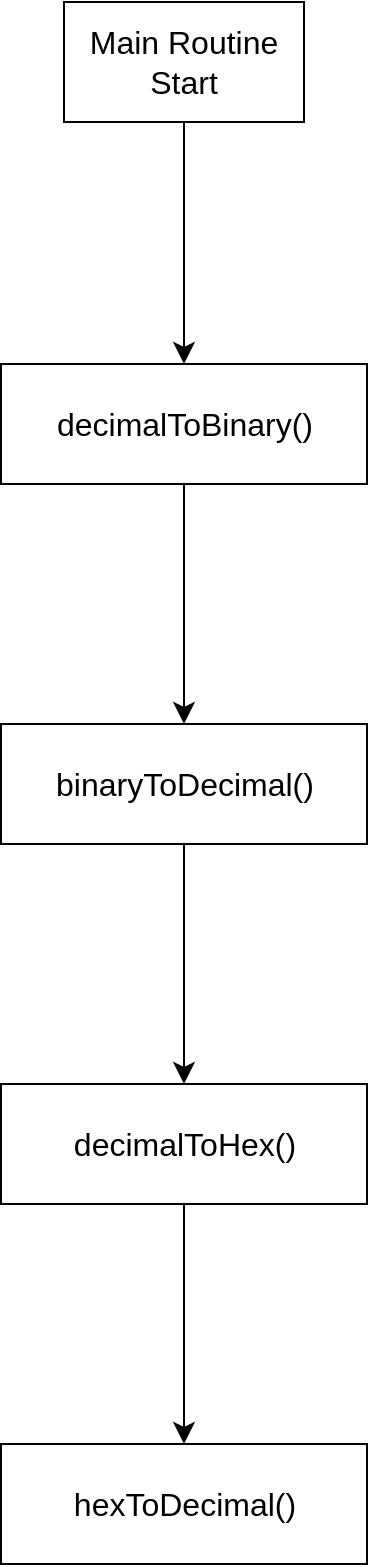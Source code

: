 <mxfile version="20.8.5" type="github">
  <diagram id="ooM96mxMuV-w2LaP69B2" name="Page-1">
    <mxGraphModel dx="773" dy="1320" grid="0" gridSize="10" guides="1" tooltips="1" connect="1" arrows="1" fold="1" page="0" pageScale="1" pageWidth="827" pageHeight="1169" math="0" shadow="0">
      <root>
        <mxCell id="0" />
        <mxCell id="1" parent="0" />
        <mxCell id="GcNyAwlGQuFy15fl2Ail-3" value="" style="edgeStyle=none;curved=1;rounded=0;orthogonalLoop=1;jettySize=auto;html=1;fontSize=12;startSize=8;endSize=8;" edge="1" parent="1" source="GcNyAwlGQuFy15fl2Ail-1" target="GcNyAwlGQuFy15fl2Ail-2">
          <mxGeometry relative="1" as="geometry" />
        </mxCell>
        <mxCell id="GcNyAwlGQuFy15fl2Ail-1" value="Main Routine&lt;br&gt;Start" style="rounded=0;whiteSpace=wrap;html=1;fontSize=16;" vertex="1" parent="1">
          <mxGeometry x="96" y="-108" width="120" height="60" as="geometry" />
        </mxCell>
        <mxCell id="GcNyAwlGQuFy15fl2Ail-5" value="" style="edgeStyle=none;curved=1;rounded=0;orthogonalLoop=1;jettySize=auto;html=1;fontSize=12;startSize=8;endSize=8;" edge="1" parent="1" source="GcNyAwlGQuFy15fl2Ail-2" target="GcNyAwlGQuFy15fl2Ail-4">
          <mxGeometry relative="1" as="geometry" />
        </mxCell>
        <mxCell id="GcNyAwlGQuFy15fl2Ail-2" value="decimalToBinary()" style="rounded=0;whiteSpace=wrap;html=1;fontSize=16;" vertex="1" parent="1">
          <mxGeometry x="64.5" y="73" width="183" height="60" as="geometry" />
        </mxCell>
        <mxCell id="GcNyAwlGQuFy15fl2Ail-7" value="" style="edgeStyle=none;curved=1;rounded=0;orthogonalLoop=1;jettySize=auto;html=1;fontSize=12;startSize=8;endSize=8;" edge="1" parent="1" source="GcNyAwlGQuFy15fl2Ail-4" target="GcNyAwlGQuFy15fl2Ail-6">
          <mxGeometry relative="1" as="geometry" />
        </mxCell>
        <mxCell id="GcNyAwlGQuFy15fl2Ail-4" value="binaryToDecimal()" style="rounded=0;whiteSpace=wrap;html=1;fontSize=16;" vertex="1" parent="1">
          <mxGeometry x="64.5" y="253" width="183" height="60" as="geometry" />
        </mxCell>
        <mxCell id="GcNyAwlGQuFy15fl2Ail-10" value="" style="edgeStyle=none;curved=1;rounded=0;orthogonalLoop=1;jettySize=auto;html=1;fontSize=12;startSize=8;endSize=8;" edge="1" parent="1" source="GcNyAwlGQuFy15fl2Ail-6" target="GcNyAwlGQuFy15fl2Ail-9">
          <mxGeometry relative="1" as="geometry" />
        </mxCell>
        <mxCell id="GcNyAwlGQuFy15fl2Ail-6" value="decimalToHex()" style="rounded=0;whiteSpace=wrap;html=1;fontSize=16;" vertex="1" parent="1">
          <mxGeometry x="64.5" y="433" width="183" height="60" as="geometry" />
        </mxCell>
        <mxCell id="GcNyAwlGQuFy15fl2Ail-9" value="hexToDecimal()" style="rounded=0;whiteSpace=wrap;html=1;fontSize=16;" vertex="1" parent="1">
          <mxGeometry x="64.5" y="613" width="183" height="60" as="geometry" />
        </mxCell>
      </root>
    </mxGraphModel>
  </diagram>
</mxfile>
